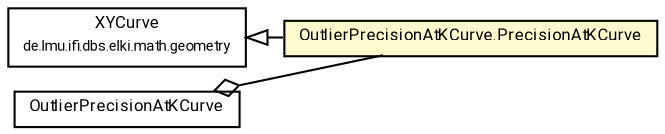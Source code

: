 #!/usr/local/bin/dot
#
# Class diagram 
# Generated by UMLGraph version R5_7_2-60-g0e99a6 (http://www.spinellis.gr/umlgraph/)
#

digraph G {
	graph [fontnames="svg"]
	edge [fontname="Roboto",fontsize=7,labelfontname="Roboto",labelfontsize=7,color="black"];
	node [fontname="Roboto",fontcolor="black",fontsize=8,shape=plaintext,margin=0,width=0,height=0];
	nodesep=0.15;
	ranksep=0.25;
	rankdir=LR;
	// de.lmu.ifi.dbs.elki.math.geometry.XYCurve
	c7780216 [label=<<table title="de.lmu.ifi.dbs.elki.math.geometry.XYCurve" border="0" cellborder="1" cellspacing="0" cellpadding="2" href="../../math/geometry/XYCurve.html" target="_parent">
		<tr><td><table border="0" cellspacing="0" cellpadding="1">
		<tr><td align="center" balign="center"> <font face="Roboto">XYCurve</font> </td></tr>
		<tr><td align="center" balign="center"> <font face="Roboto" point-size="7.0">de.lmu.ifi.dbs.elki.math.geometry</font> </td></tr>
		</table></td></tr>
		</table>>, URL="../../math/geometry/XYCurve.html"];
	// de.lmu.ifi.dbs.elki.evaluation.outlier.OutlierPrecisionAtKCurve
	c7781218 [label=<<table title="de.lmu.ifi.dbs.elki.evaluation.outlier.OutlierPrecisionAtKCurve" border="0" cellborder="1" cellspacing="0" cellpadding="2" href="OutlierPrecisionAtKCurve.html" target="_parent">
		<tr><td><table border="0" cellspacing="0" cellpadding="1">
		<tr><td align="center" balign="center"> <font face="Roboto">OutlierPrecisionAtKCurve</font> </td></tr>
		</table></td></tr>
		</table>>, URL="OutlierPrecisionAtKCurve.html"];
	// de.lmu.ifi.dbs.elki.evaluation.outlier.OutlierPrecisionAtKCurve.PrecisionAtKCurve
	c7781219 [label=<<table title="de.lmu.ifi.dbs.elki.evaluation.outlier.OutlierPrecisionAtKCurve.PrecisionAtKCurve" border="0" cellborder="1" cellspacing="0" cellpadding="2" bgcolor="lemonChiffon" href="OutlierPrecisionAtKCurve.PrecisionAtKCurve.html" target="_parent">
		<tr><td><table border="0" cellspacing="0" cellpadding="1">
		<tr><td align="center" balign="center"> <font face="Roboto">OutlierPrecisionAtKCurve.PrecisionAtKCurve</font> </td></tr>
		</table></td></tr>
		</table>>, URL="OutlierPrecisionAtKCurve.PrecisionAtKCurve.html"];
	// de.lmu.ifi.dbs.elki.evaluation.outlier.OutlierPrecisionAtKCurve has de.lmu.ifi.dbs.elki.evaluation.outlier.OutlierPrecisionAtKCurve.PrecisionAtKCurve
	c7781218 -> c7781219 [arrowhead=none,arrowtail=ediamond,dir=back,weight=4];
	// de.lmu.ifi.dbs.elki.evaluation.outlier.OutlierPrecisionAtKCurve.PrecisionAtKCurve extends de.lmu.ifi.dbs.elki.math.geometry.XYCurve
	c7780216 -> c7781219 [arrowtail=empty,dir=back,weight=10];
}

